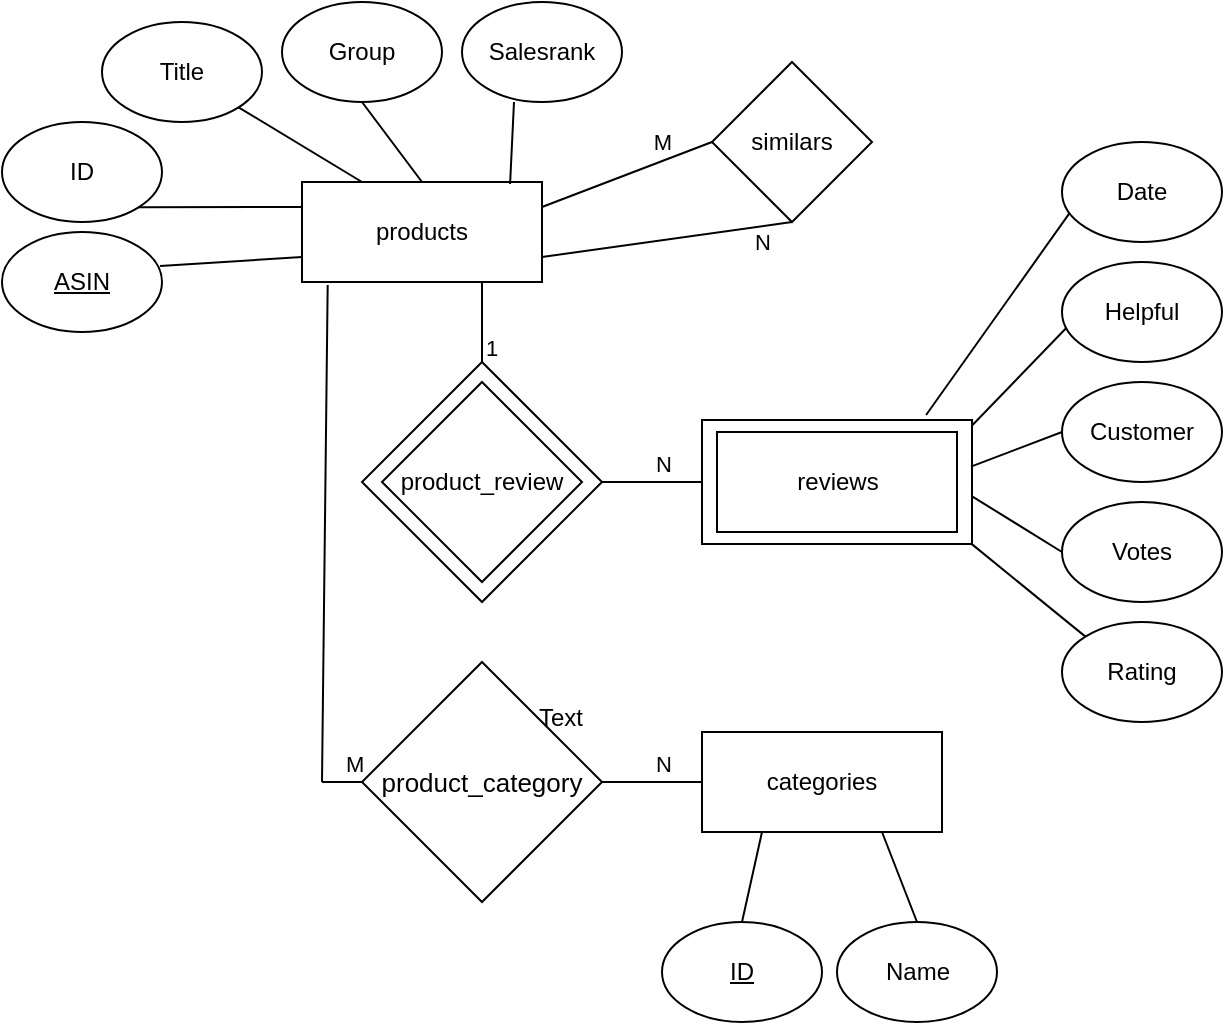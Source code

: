 <mxfile version="12.3.8" type="device" pages="1"><diagram id="a0e4-zysPRSznNG7066P" name="Page-1"><mxGraphModel dx="1422" dy="793" grid="1" gridSize="10" guides="1" tooltips="1" connect="1" arrows="1" fold="1" page="1" pageScale="1" pageWidth="850" pageHeight="1100" math="0" shadow="0"><root><mxCell id="0"/><mxCell id="1" parent="0"/><mxCell id="haM3k6NeYty06MJCehXa-33" value="" style="rounded=0;whiteSpace=wrap;html=1;" parent="1" vertex="1"><mxGeometry x="480" y="329" width="135" height="62" as="geometry"/></mxCell><mxCell id="haM3k6NeYty06MJCehXa-1" value="products" style="rounded=0;whiteSpace=wrap;html=1;" parent="1" vertex="1"><mxGeometry x="280" y="210" width="120" height="50" as="geometry"/></mxCell><mxCell id="haM3k6NeYty06MJCehXa-5" value="" style="endArrow=none;html=1;exitX=0;exitY=0.75;exitDx=0;exitDy=0;entryX=0.988;entryY=0.34;entryDx=0;entryDy=0;entryPerimeter=0;" parent="1" source="haM3k6NeYty06MJCehXa-1" target="haM3k6NeYty06MJCehXa-6" edge="1"><mxGeometry width="50" height="50" relative="1" as="geometry"><mxPoint x="130" y="320" as="sourcePoint"/><mxPoint x="250" y="200" as="targetPoint"/></mxGeometry></mxCell><mxCell id="haM3k6NeYty06MJCehXa-6" value="&lt;u&gt;ASIN&lt;/u&gt;" style="ellipse;whiteSpace=wrap;html=1;" parent="1" vertex="1"><mxGeometry x="130" y="235" width="80" height="50" as="geometry"/></mxCell><mxCell id="haM3k6NeYty06MJCehXa-7" value="ID" style="ellipse;whiteSpace=wrap;html=1;" parent="1" vertex="1"><mxGeometry x="130" y="180" width="80" height="50" as="geometry"/></mxCell><mxCell id="haM3k6NeYty06MJCehXa-9" value="Title" style="ellipse;whiteSpace=wrap;html=1;" parent="1" vertex="1"><mxGeometry x="180" y="130" width="80" height="50" as="geometry"/></mxCell><mxCell id="haM3k6NeYty06MJCehXa-10" value="Salesrank" style="ellipse;whiteSpace=wrap;html=1;" parent="1" vertex="1"><mxGeometry x="360" y="120" width="80" height="50" as="geometry"/></mxCell><mxCell id="haM3k6NeYty06MJCehXa-11" value="Group" style="ellipse;whiteSpace=wrap;html=1;" parent="1" vertex="1"><mxGeometry x="270" y="120" width="80" height="50" as="geometry"/></mxCell><mxCell id="haM3k6NeYty06MJCehXa-14" value="" style="endArrow=none;html=1;entryX=1;entryY=1;entryDx=0;entryDy=0;exitX=0;exitY=0.25;exitDx=0;exitDy=0;" parent="1" source="haM3k6NeYty06MJCehXa-1" target="haM3k6NeYty06MJCehXa-7" edge="1"><mxGeometry width="50" height="50" relative="1" as="geometry"><mxPoint x="280" y="380" as="sourcePoint"/><mxPoint x="330" y="330" as="targetPoint"/></mxGeometry></mxCell><mxCell id="haM3k6NeYty06MJCehXa-15" value="" style="endArrow=none;html=1;entryX=1;entryY=1;entryDx=0;entryDy=0;exitX=0.25;exitY=0;exitDx=0;exitDy=0;" parent="1" source="haM3k6NeYty06MJCehXa-1" target="haM3k6NeYty06MJCehXa-9" edge="1"><mxGeometry width="50" height="50" relative="1" as="geometry"><mxPoint x="340" y="370" as="sourcePoint"/><mxPoint x="390" y="320" as="targetPoint"/></mxGeometry></mxCell><mxCell id="haM3k6NeYty06MJCehXa-16" value="" style="endArrow=none;html=1;entryX=0.5;entryY=1;entryDx=0;entryDy=0;exitX=0.5;exitY=0;exitDx=0;exitDy=0;" parent="1" source="haM3k6NeYty06MJCehXa-1" target="haM3k6NeYty06MJCehXa-11" edge="1"><mxGeometry width="50" height="50" relative="1" as="geometry"><mxPoint x="400" y="230" as="sourcePoint"/><mxPoint x="460" y="220" as="targetPoint"/></mxGeometry></mxCell><mxCell id="haM3k6NeYty06MJCehXa-18" value="similars" style="rhombus;whiteSpace=wrap;html=1;" parent="1" vertex="1"><mxGeometry x="485" y="150" width="80" height="80" as="geometry"/></mxCell><mxCell id="haM3k6NeYty06MJCehXa-19" value="M" style="endArrow=none;html=1;exitX=0;exitY=0.5;exitDx=0;exitDy=0;entryX=1;entryY=0.25;entryDx=0;entryDy=0;" parent="1" source="haM3k6NeYty06MJCehXa-18" target="haM3k6NeYty06MJCehXa-1" edge="1"><mxGeometry x="-0.487" y="-9" width="50" height="50" relative="1" as="geometry"><mxPoint x="240" y="330" as="sourcePoint"/><mxPoint x="430" y="200" as="targetPoint"/><mxPoint as="offset"/></mxGeometry></mxCell><mxCell id="haM3k6NeYty06MJCehXa-22" value="N" style="endArrow=none;html=1;labelBorderColor=none;entryX=1;entryY=0.75;entryDx=0;entryDy=0;exitX=0.5;exitY=1;exitDx=0;exitDy=0;" parent="1" source="haM3k6NeYty06MJCehXa-18" target="haM3k6NeYty06MJCehXa-1" edge="1"><mxGeometry x="-0.743" y="8" width="50" height="50" relative="1" as="geometry"><mxPoint x="525" y="260" as="sourcePoint"/><mxPoint x="440" y="250" as="targetPoint"/><mxPoint as="offset"/></mxGeometry></mxCell><mxCell id="haM3k6NeYty06MJCehXa-24" value="" style="endArrow=none;html=1;entryX=0.325;entryY=1;entryDx=0;entryDy=0;entryPerimeter=0;exitX=0.867;exitY=0.02;exitDx=0;exitDy=0;exitPerimeter=0;" parent="1" source="haM3k6NeYty06MJCehXa-1" target="haM3k6NeYty06MJCehXa-10" edge="1"><mxGeometry width="50" height="50" relative="1" as="geometry"><mxPoint x="410" y="400" as="sourcePoint"/><mxPoint x="460" y="350" as="targetPoint"/></mxGeometry></mxCell><mxCell id="haM3k6NeYty06MJCehXa-27" value="" style="rhombus;whiteSpace=wrap;html=1;" parent="1" vertex="1"><mxGeometry x="310" y="300" width="120" height="120" as="geometry"/></mxCell><mxCell id="haM3k6NeYty06MJCehXa-28" value="&lt;font style=&quot;font-size: 12px&quot;&gt;product_review&lt;/font&gt;" style="rhombus;whiteSpace=wrap;html=1;" parent="1" vertex="1"><mxGeometry x="320" y="310" width="100" height="100" as="geometry"/></mxCell><mxCell id="haM3k6NeYty06MJCehXa-29" value="1" style="endArrow=none;html=1;entryX=0.75;entryY=1;entryDx=0;entryDy=0;exitX=0.5;exitY=0;exitDx=0;exitDy=0;labelPosition=right;verticalLabelPosition=bottom;align=left;verticalAlign=top;" parent="1" source="haM3k6NeYty06MJCehXa-27" target="haM3k6NeYty06MJCehXa-1" edge="1"><mxGeometry width="50" height="50" relative="1" as="geometry"><mxPoint x="190" y="410" as="sourcePoint"/><mxPoint x="240" y="360" as="targetPoint"/><mxPoint as="offset"/></mxGeometry></mxCell><mxCell id="haM3k6NeYty06MJCehXa-31" value="reviews" style="rounded=0;whiteSpace=wrap;html=1;" parent="1" vertex="1"><mxGeometry x="487.5" y="335" width="120" height="50" as="geometry"/></mxCell><mxCell id="haM3k6NeYty06MJCehXa-36" value="N" style="endArrow=none;html=1;entryX=1;entryY=0.5;entryDx=0;entryDy=0;exitX=0;exitY=0.5;exitDx=0;exitDy=0;labelPosition=right;verticalLabelPosition=top;align=left;verticalAlign=bottom;" parent="1" source="haM3k6NeYty06MJCehXa-33" target="haM3k6NeYty06MJCehXa-27" edge="1"><mxGeometry width="50" height="50" relative="1" as="geometry"><mxPoint x="430" y="450" as="sourcePoint"/><mxPoint x="480" y="400" as="targetPoint"/></mxGeometry></mxCell><mxCell id="haM3k6NeYty06MJCehXa-37" value="Helpful" style="ellipse;whiteSpace=wrap;html=1;" parent="1" vertex="1"><mxGeometry x="660" y="250" width="80" height="50" as="geometry"/></mxCell><mxCell id="haM3k6NeYty06MJCehXa-38" value="" style="endArrow=none;html=1;entryX=0.025;entryY=0.663;entryDx=0;entryDy=0;entryPerimeter=0;exitX=1.002;exitY=0.04;exitDx=0;exitDy=0;exitPerimeter=0;" parent="1" source="haM3k6NeYty06MJCehXa-33" target="haM3k6NeYty06MJCehXa-37" edge="1"><mxGeometry width="50" height="50" relative="1" as="geometry"><mxPoint x="640" y="440" as="sourcePoint"/><mxPoint x="690" y="390" as="targetPoint"/></mxGeometry></mxCell><mxCell id="haM3k6NeYty06MJCehXa-39" value="Customer" style="ellipse;whiteSpace=wrap;html=1;" parent="1" vertex="1"><mxGeometry x="660" y="310" width="80" height="50" as="geometry"/></mxCell><mxCell id="haM3k6NeYty06MJCehXa-40" value="" style="endArrow=none;html=1;entryX=0;entryY=0.5;entryDx=0;entryDy=0;exitX=0.996;exitY=0.376;exitDx=0;exitDy=0;exitPerimeter=0;" parent="1" source="haM3k6NeYty06MJCehXa-33" target="haM3k6NeYty06MJCehXa-39" edge="1"><mxGeometry width="50" height="50" relative="1" as="geometry"><mxPoint x="130" y="490" as="sourcePoint"/><mxPoint x="180" y="440" as="targetPoint"/></mxGeometry></mxCell><mxCell id="haM3k6NeYty06MJCehXa-41" value="Votes" style="ellipse;whiteSpace=wrap;html=1;" parent="1" vertex="1"><mxGeometry x="660" y="370" width="80" height="50" as="geometry"/></mxCell><mxCell id="haM3k6NeYty06MJCehXa-42" value="" style="endArrow=none;html=1;entryX=0;entryY=0.5;entryDx=0;entryDy=0;exitX=1.002;exitY=0.618;exitDx=0;exitDy=0;exitPerimeter=0;" parent="1" source="haM3k6NeYty06MJCehXa-33" target="haM3k6NeYty06MJCehXa-41" edge="1"><mxGeometry width="50" height="50" relative="1" as="geometry"><mxPoint x="130" y="490" as="sourcePoint"/><mxPoint x="180" y="440" as="targetPoint"/></mxGeometry></mxCell><mxCell id="haM3k6NeYty06MJCehXa-43" value="Rating" style="ellipse;whiteSpace=wrap;html=1;" parent="1" vertex="1"><mxGeometry x="660" y="430" width="80" height="50" as="geometry"/></mxCell><mxCell id="haM3k6NeYty06MJCehXa-44" value="" style="endArrow=none;html=1;entryX=0.996;entryY=0.995;entryDx=0;entryDy=0;entryPerimeter=0;exitX=0;exitY=0;exitDx=0;exitDy=0;" parent="1" source="haM3k6NeYty06MJCehXa-43" target="haM3k6NeYty06MJCehXa-33" edge="1"><mxGeometry width="50" height="50" relative="1" as="geometry"><mxPoint x="450" y="480" as="sourcePoint"/><mxPoint x="500" y="430" as="targetPoint"/></mxGeometry></mxCell><mxCell id="haM3k6NeYty06MJCehXa-45" value="&lt;span style=&quot;white-space: normal&quot;&gt;&lt;font style=&quot;font-size: 13px&quot;&gt;product_category&lt;/font&gt;&lt;/span&gt;" style="rhombus;whiteSpace=wrap;html=1;" parent="1" vertex="1"><mxGeometry x="310" y="450" width="120" height="120" as="geometry"/></mxCell><mxCell id="haM3k6NeYty06MJCehXa-47" value="" style="endArrow=none;html=1;entryX=0.107;entryY=1.03;entryDx=0;entryDy=0;entryPerimeter=0;" parent="1" target="haM3k6NeYty06MJCehXa-1" edge="1"><mxGeometry width="50" height="50" relative="1" as="geometry"><mxPoint x="290" y="510" as="sourcePoint"/><mxPoint x="270" y="330" as="targetPoint"/></mxGeometry></mxCell><mxCell id="haM3k6NeYty06MJCehXa-48" value="M" style="endArrow=none;html=1;entryX=0;entryY=0.5;entryDx=0;entryDy=0;labelPosition=right;verticalLabelPosition=top;align=left;verticalAlign=bottom;" parent="1" target="haM3k6NeYty06MJCehXa-45" edge="1"><mxGeometry width="50" height="50" relative="1" as="geometry"><mxPoint x="290" y="510" as="sourcePoint"/><mxPoint x="260" y="510" as="targetPoint"/></mxGeometry></mxCell><mxCell id="haM3k6NeYty06MJCehXa-50" value="categories" style="rounded=0;whiteSpace=wrap;html=1;" parent="1" vertex="1"><mxGeometry x="480" y="485" width="120" height="50" as="geometry"/></mxCell><mxCell id="haM3k6NeYty06MJCehXa-53" value="N" style="endArrow=none;html=1;entryX=1;entryY=0.5;entryDx=0;entryDy=0;exitX=0;exitY=0.5;exitDx=0;exitDy=0;labelPosition=right;verticalLabelPosition=top;align=left;verticalAlign=bottom;" parent="1" edge="1"><mxGeometry width="50" height="50" relative="1" as="geometry"><mxPoint x="480" y="510.0" as="sourcePoint"/><mxPoint x="430" y="510" as="targetPoint"/></mxGeometry></mxCell><mxCell id="haM3k6NeYty06MJCehXa-54" value="&lt;u&gt;ID&lt;/u&gt;" style="ellipse;whiteSpace=wrap;html=1;" parent="1" vertex="1"><mxGeometry x="460" y="580" width="80" height="50" as="geometry"/></mxCell><mxCell id="haM3k6NeYty06MJCehXa-55" value="" style="endArrow=none;html=1;entryX=0.25;entryY=1;entryDx=0;entryDy=0;exitX=0.5;exitY=0;exitDx=0;exitDy=0;" parent="1" source="haM3k6NeYty06MJCehXa-54" target="haM3k6NeYty06MJCehXa-50" edge="1"><mxGeometry width="50" height="50" relative="1" as="geometry"><mxPoint x="430" y="640" as="sourcePoint"/><mxPoint x="480" y="590" as="targetPoint"/></mxGeometry></mxCell><mxCell id="haM3k6NeYty06MJCehXa-56" value="Name" style="ellipse;whiteSpace=wrap;html=1;" parent="1" vertex="1"><mxGeometry x="547.5" y="580" width="80" height="50" as="geometry"/></mxCell><mxCell id="haM3k6NeYty06MJCehXa-57" value="" style="endArrow=none;html=1;entryX=0.75;entryY=1;entryDx=0;entryDy=0;exitX=0.5;exitY=0;exitDx=0;exitDy=0;" parent="1" source="haM3k6NeYty06MJCehXa-56" target="haM3k6NeYty06MJCehXa-50" edge="1"><mxGeometry width="50" height="50" relative="1" as="geometry"><mxPoint x="320" y="690" as="sourcePoint"/><mxPoint x="370" y="640" as="targetPoint"/></mxGeometry></mxCell><mxCell id="haM3k6NeYty06MJCehXa-58" value="Date" style="ellipse;whiteSpace=wrap;html=1;" parent="1" vertex="1"><mxGeometry x="660" y="190" width="80" height="50" as="geometry"/></mxCell><mxCell id="haM3k6NeYty06MJCehXa-59" value="" style="endArrow=none;html=1;entryX=0.046;entryY=0.713;entryDx=0;entryDy=0;entryPerimeter=0;exitX=0.83;exitY=-0.04;exitDx=0;exitDy=0;exitPerimeter=0;" parent="1" source="haM3k6NeYty06MJCehXa-33" target="haM3k6NeYty06MJCehXa-58" edge="1"><mxGeometry width="50" height="50" relative="1" as="geometry"><mxPoint x="591.77" y="318.48" as="sourcePoint"/><mxPoint x="638.5" y="270.15" as="targetPoint"/></mxGeometry></mxCell><mxCell id="NrZL-Xg8jJ_mcEH2paui-2" value="Text" style="text;html=1;align=center;verticalAlign=middle;resizable=0;points=[];;autosize=1;" vertex="1" parent="1"><mxGeometry x="389" y="468" width="40" height="20" as="geometry"/></mxCell></root></mxGraphModel></diagram></mxfile>